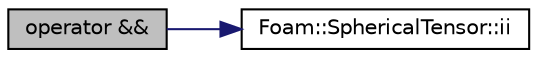 digraph "operator &amp;&amp;"
{
  bgcolor="transparent";
  edge [fontname="Helvetica",fontsize="10",labelfontname="Helvetica",labelfontsize="10"];
  node [fontname="Helvetica",fontsize="10",shape=record];
  rankdir="LR";
  Node138162 [label="operator &&",height=0.2,width=0.4,color="black", fillcolor="grey75", style="filled", fontcolor="black"];
  Node138162 -> Node138163 [color="midnightblue",fontsize="10",style="solid",fontname="Helvetica"];
  Node138163 [label="Foam::SphericalTensor::ii",height=0.2,width=0.4,color="black",URL="$a29493.html#a8a6ef975bcb1f17d9cd0457417bcac47"];
}

